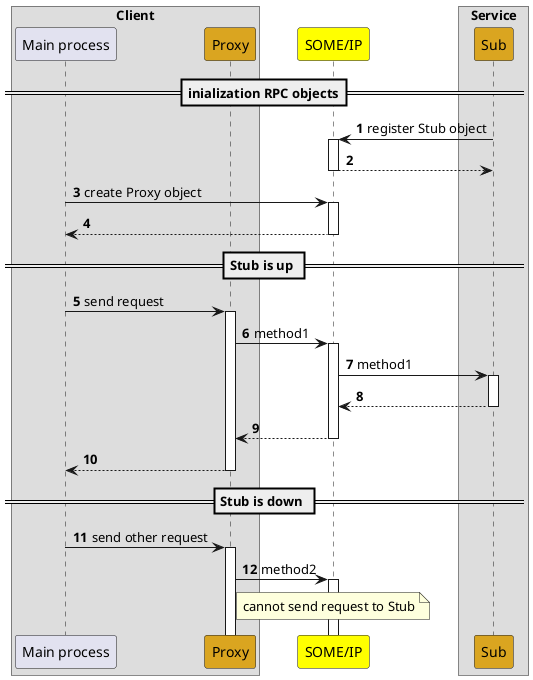 
@startuml
!pragma teoz true
autonumber
autoactivate on
Box "Client"
participant "Main process" as main
participant "Proxy" as pro #GoldenRod
end box

participant "SOME/IP" as ipc #Yellow

Box "Service"
participant "Sub" as stu #GoldenRod
end box

== inialization RPC objects==
stu -> ipc: register Stub object
ipc --> stu:
main -> ipc: create Proxy object
ipc --> main:

== Stub is up ==
main -> pro: send request
pro -> ipc: method1
ipc -> stu: method1
stu --> ipc:
ipc --> pro:
pro --> main:

== Stub is down ==
main -> pro: send other request
pro -> ipc: method2
note over ipc
cannot send request to Stub
end note
@enduml
